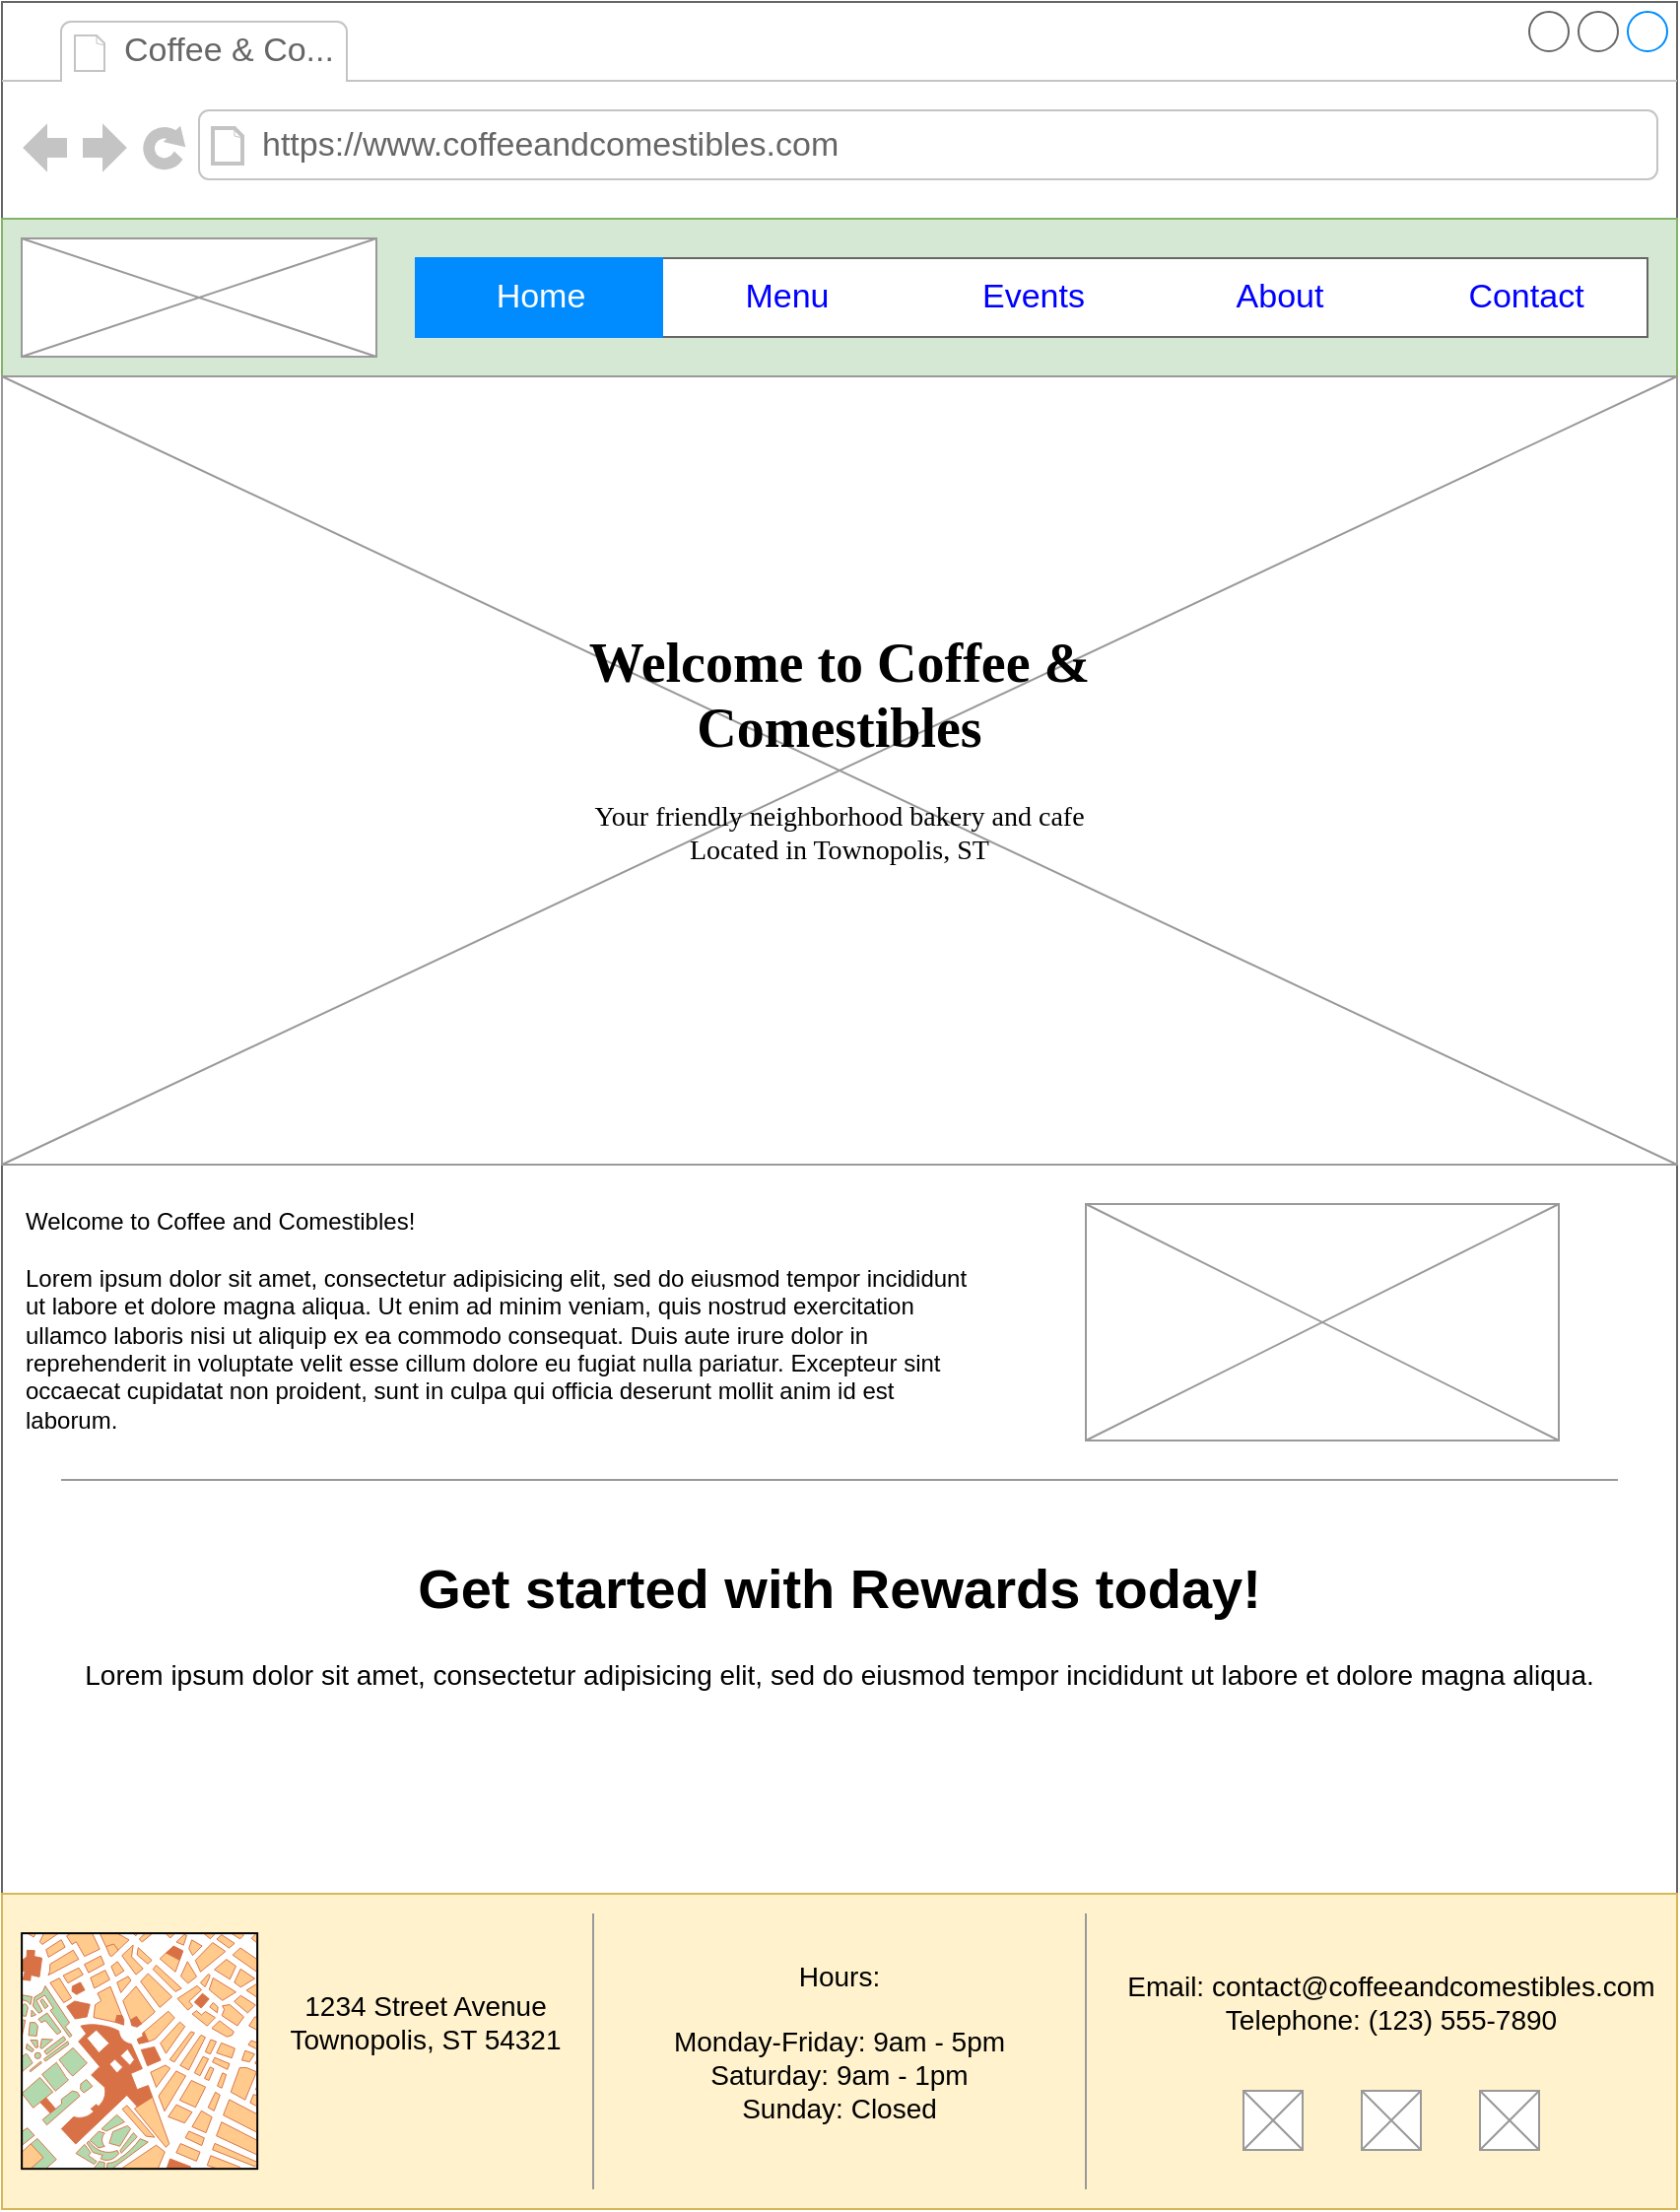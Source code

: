<mxfile version="15.4.3" type="device"><diagram id="_xqn3g_UAMISnFsxqWtC" name="Home - Desktop"><mxGraphModel dx="1038" dy="577" grid="1" gridSize="10" guides="1" tooltips="1" connect="1" arrows="1" fold="1" page="1" pageScale="1" pageWidth="850" pageHeight="1100" math="0" shadow="0"><root><mxCell id="0"/><object label="Background" id="1"><mxCell style="locked=1;" parent="0"/></object><mxCell id="c7wRi2pBHN97GsiJCrK9-2" value="" style="strokeWidth=1;shadow=0;dashed=0;align=center;html=1;shape=mxgraph.mockup.containers.browserWindow;rSize=0;strokeColor=#666666;strokeColor2=#008cff;strokeColor3=#c4c4c4;mainText=,;recursiveResize=0;" parent="1" vertex="1"><mxGeometry width="850" height="1120" as="geometry"/></mxCell><mxCell id="c7wRi2pBHN97GsiJCrK9-3" value="&lt;div&gt;Coffee &amp;amp; Co...&lt;/div&gt;" style="strokeWidth=1;shadow=0;dashed=0;align=center;html=1;shape=mxgraph.mockup.containers.anchor;fontSize=17;fontColor=#666666;align=left;" parent="c7wRi2pBHN97GsiJCrK9-2" vertex="1"><mxGeometry x="60" y="12" width="110" height="26" as="geometry"/></mxCell><mxCell id="c7wRi2pBHN97GsiJCrK9-4" value="https://www.coffeeandcomestibles.com" style="strokeWidth=1;shadow=0;dashed=0;align=center;html=1;shape=mxgraph.mockup.containers.anchor;rSize=0;fontSize=17;fontColor=#666666;align=left;" parent="c7wRi2pBHN97GsiJCrK9-2" vertex="1"><mxGeometry x="130" y="60" width="250" height="26" as="geometry"/></mxCell><object label="Content" id="c7wRi2pBHN97GsiJCrK9-19"><mxCell style="" parent="0"/></object><mxCell id="c7wRi2pBHN97GsiJCrK9-18" value="" style="rounded=0;whiteSpace=wrap;html=1;fontSize=14;align=center;fillColor=#d5e8d4;strokeColor=#82b366;" parent="c7wRi2pBHN97GsiJCrK9-19" vertex="1"><mxGeometry y="110" width="850" height="80" as="geometry"/></mxCell><mxCell id="c7wRi2pBHN97GsiJCrK9-5" value="" style="verticalLabelPosition=bottom;shadow=0;dashed=0;align=center;html=1;verticalAlign=top;strokeWidth=1;shape=mxgraph.mockup.graphics.simpleIcon;strokeColor=#999999;" parent="c7wRi2pBHN97GsiJCrK9-19" vertex="1"><mxGeometry x="10" y="120" width="180" height="60" as="geometry"/></mxCell><mxCell id="c7wRi2pBHN97GsiJCrK9-7" value="" style="whiteSpace=wrap;html=1;fillColor=#fff2cc;strokeColor=#d6b656;" parent="c7wRi2pBHN97GsiJCrK9-19" vertex="1"><mxGeometry y="960" width="850" height="160" as="geometry"/></mxCell><mxCell id="c7wRi2pBHN97GsiJCrK9-6" value="" style="verticalLabelPosition=bottom;shadow=0;dashed=0;align=center;html=1;verticalAlign=top;strokeWidth=1;shape=mxgraph.mockup.misc.map;" parent="c7wRi2pBHN97GsiJCrK9-19" vertex="1"><mxGeometry x="10" y="980" width="120" height="120" as="geometry"/></mxCell><mxCell id="c7wRi2pBHN97GsiJCrK9-8" value="&lt;div style=&quot;font-size: 14px;&quot;&gt;1234 Street Avenue&lt;/div&gt;&lt;div style=&quot;font-size: 14px;&quot;&gt;Townopolis, ST 54321&lt;br style=&quot;font-size: 14px;&quot;&gt;&lt;/div&gt;" style="text;html=1;strokeColor=none;fillColor=none;align=center;verticalAlign=middle;whiteSpace=wrap;rounded=0;fontSize=14;" parent="c7wRi2pBHN97GsiJCrK9-19" vertex="1"><mxGeometry x="140" y="1010" width="150" height="30" as="geometry"/></mxCell><mxCell id="c7wRi2pBHN97GsiJCrK9-10" value="&lt;div&gt;Hours:&lt;/div&gt;&lt;div&gt;&lt;br&gt;&lt;/div&gt;&lt;div&gt;Monday-Friday: 9am - 5pm&lt;/div&gt;&lt;div&gt;Saturday: 9am - 1pm&lt;/div&gt;&lt;div&gt;Sunday: Closed&lt;br&gt;&lt;/div&gt;" style="text;html=1;strokeColor=none;fillColor=none;align=center;verticalAlign=middle;whiteSpace=wrap;rounded=0;fontSize=14;" parent="c7wRi2pBHN97GsiJCrK9-19" vertex="1"><mxGeometry x="330" y="990" width="190" height="90" as="geometry"/></mxCell><mxCell id="c7wRi2pBHN97GsiJCrK9-12" value="" style="verticalLabelPosition=bottom;shadow=0;dashed=0;align=center;html=1;verticalAlign=top;strokeWidth=1;shape=mxgraph.mockup.graphics.simpleIcon;strokeColor=#999999;fontSize=14;" parent="c7wRi2pBHN97GsiJCrK9-19" vertex="1"><mxGeometry x="690" y="1060" width="30" height="30" as="geometry"/></mxCell><mxCell id="c7wRi2pBHN97GsiJCrK9-11" value="" style="verticalLabelPosition=bottom;shadow=0;dashed=0;align=center;html=1;verticalAlign=top;strokeWidth=1;shape=mxgraph.mockup.graphics.simpleIcon;strokeColor=#999999;fontSize=14;" parent="c7wRi2pBHN97GsiJCrK9-19" vertex="1"><mxGeometry x="630" y="1060" width="30" height="30" as="geometry"/></mxCell><mxCell id="c7wRi2pBHN97GsiJCrK9-13" value="" style="verticalLabelPosition=bottom;shadow=0;dashed=0;align=center;html=1;verticalAlign=top;strokeWidth=1;shape=mxgraph.mockup.graphics.simpleIcon;strokeColor=#999999;fontSize=14;" parent="c7wRi2pBHN97GsiJCrK9-19" vertex="1"><mxGeometry x="750" y="1060" width="30" height="30" as="geometry"/></mxCell><mxCell id="c7wRi2pBHN97GsiJCrK9-14" value="&lt;div&gt;Email: contact@coffeeandcomestibles.com&lt;/div&gt;&lt;div&gt;Telephone: (123) 555-7890&lt;br&gt;&lt;/div&gt;" style="text;html=1;strokeColor=none;fillColor=none;align=center;verticalAlign=middle;whiteSpace=wrap;rounded=0;fontSize=14;" parent="c7wRi2pBHN97GsiJCrK9-19" vertex="1"><mxGeometry x="570" y="990" width="270" height="50" as="geometry"/></mxCell><mxCell id="c7wRi2pBHN97GsiJCrK9-15" value="" style="verticalLabelPosition=bottom;shadow=0;dashed=0;align=center;html=1;verticalAlign=top;strokeWidth=1;shape=mxgraph.mockup.markup.line;strokeColor=#999999;direction=north;fontSize=14;" parent="c7wRi2pBHN97GsiJCrK9-19" vertex="1"><mxGeometry x="290" y="970" width="20" height="140" as="geometry"/></mxCell><mxCell id="c7wRi2pBHN97GsiJCrK9-16" value="" style="verticalLabelPosition=bottom;shadow=0;dashed=0;align=center;html=1;verticalAlign=top;strokeWidth=1;shape=mxgraph.mockup.markup.line;strokeColor=#999999;direction=north;fontSize=14;" parent="c7wRi2pBHN97GsiJCrK9-19" vertex="1"><mxGeometry x="540" y="970" width="20" height="140" as="geometry"/></mxCell><mxCell id="6MjI_kGyqEOv0CnuTwws-3" value="" style="group" vertex="1" connectable="0" parent="c7wRi2pBHN97GsiJCrK9-19"><mxGeometry x="210" y="130" width="625" height="40" as="geometry"/></mxCell><mxCell id="c7wRi2pBHN97GsiJCrK9-20" value="" style="strokeWidth=1;shadow=0;dashed=0;align=center;html=1;shape=mxgraph.mockup.text.rrect;rSize=0;strokeColor=#666666;fontSize=14;container=0;" parent="6MjI_kGyqEOv0CnuTwws-3" vertex="1"><mxGeometry width="625" height="40" as="geometry"/></mxCell><mxCell id="c7wRi2pBHN97GsiJCrK9-21" value="Menu" style="strokeColor=inherit;fillColor=inherit;gradientColor=inherit;strokeWidth=1;shadow=0;dashed=0;align=center;html=1;shape=mxgraph.mockup.text.rrect;rSize=0;fontSize=17;fontColor=#0000ff;" parent="6MjI_kGyqEOv0CnuTwws-3" vertex="1"><mxGeometry x="125" width="125" height="40" as="geometry"/></mxCell><mxCell id="c7wRi2pBHN97GsiJCrK9-22" value="Events" style="strokeColor=inherit;fillColor=inherit;gradientColor=inherit;strokeWidth=1;shadow=0;dashed=0;align=center;html=1;shape=mxgraph.mockup.text.rrect;rSize=0;fontSize=17;fontColor=#0000ff;" parent="6MjI_kGyqEOv0CnuTwws-3" vertex="1"><mxGeometry x="250" width="125" height="40" as="geometry"/></mxCell><mxCell id="c7wRi2pBHN97GsiJCrK9-23" value="About" style="strokeColor=inherit;fillColor=inherit;gradientColor=inherit;strokeWidth=1;shadow=0;dashed=0;align=center;html=1;shape=mxgraph.mockup.text.rrect;rSize=0;fontSize=17;fontColor=#0000ff;" parent="6MjI_kGyqEOv0CnuTwws-3" vertex="1"><mxGeometry x="375" width="125" height="40" as="geometry"/></mxCell><mxCell id="c7wRi2pBHN97GsiJCrK9-24" value="Home" style="strokeWidth=1;shadow=0;dashed=0;align=center;html=1;shape=mxgraph.mockup.text.rrect;rSize=0;fontSize=17;fontColor=#ffffff;fillColor=#008cff;strokeColor=#008cff;" parent="6MjI_kGyqEOv0CnuTwws-3" vertex="1"><mxGeometry width="125" height="40" as="geometry"/></mxCell><mxCell id="6MjI_kGyqEOv0CnuTwws-2" value="Contact" style="strokeColor=inherit;fillColor=inherit;gradientColor=inherit;strokeWidth=1;shadow=0;dashed=0;align=center;html=1;shape=mxgraph.mockup.text.rrect;rSize=0;fontSize=17;fontColor=#0000ff;" vertex="1" parent="6MjI_kGyqEOv0CnuTwws-3"><mxGeometry x="500" width="125" height="40" as="geometry"/></mxCell><mxCell id="6MjI_kGyqEOv0CnuTwws-4" value="" style="verticalLabelPosition=bottom;shadow=0;dashed=0;align=center;html=1;verticalAlign=top;strokeWidth=1;shape=mxgraph.mockup.graphics.simpleIcon;strokeColor=#999999;fontSize=14;" vertex="1" parent="c7wRi2pBHN97GsiJCrK9-19"><mxGeometry y="190" width="850" height="400" as="geometry"/></mxCell><mxCell id="6MjI_kGyqEOv0CnuTwws-7" value="" style="verticalLabelPosition=bottom;shadow=0;dashed=0;align=center;html=1;verticalAlign=top;strokeWidth=1;shape=mxgraph.mockup.graphics.simpleIcon;strokeColor=#999999;fontSize=14;" vertex="1" parent="c7wRi2pBHN97GsiJCrK9-19"><mxGeometry x="550" y="610" width="240" height="120" as="geometry"/></mxCell><mxCell id="6MjI_kGyqEOv0CnuTwws-6" value="&lt;div&gt;Welcome to Coffee and Comestibles!&lt;/div&gt;&lt;div&gt;&lt;br&gt;&lt;/div&gt;&lt;div&gt;Lorem ipsum dolor sit amet, consectetur adipisicing elit, sed do eiusmod tempor incididunt ut labore et dolore magna aliqua. Ut enim ad minim veniam, quis nostrud exercitation ullamco laboris nisi ut aliquip ex ea commodo consequat. Duis aute irure dolor in reprehenderit in voluptate velit esse cillum dolore eu fugiat nulla pariatur. Excepteur sint occaecat cupidatat non proident, sunt in culpa qui officia deserunt mollit anim id est laborum.&lt;/div&gt;" style="text;spacingTop=-5;whiteSpace=wrap;html=1;align=left;fontSize=12;fontFamily=Helvetica;fillColor=none;strokeColor=none;" vertex="1" parent="c7wRi2pBHN97GsiJCrK9-19"><mxGeometry x="10" y="610" width="480" height="110" as="geometry"/></mxCell><mxCell id="6MjI_kGyqEOv0CnuTwws-10" value="&lt;h1&gt;&lt;font face=&quot;Georgia&quot;&gt;Welcome to Coffee &amp;amp; Comestibles&lt;/font&gt;&lt;br&gt;&lt;/h1&gt;&lt;p&gt;&lt;font face=&quot;Verdana&quot;&gt;Your friendly neighborhood bakery and cafe&lt;br&gt;Located in Townopolis, ST&lt;/font&gt;&lt;br&gt;&lt;/p&gt;" style="text;html=1;strokeColor=none;fillColor=none;spacing=5;spacingTop=-20;whiteSpace=wrap;overflow=hidden;rounded=0;fontSize=14;align=center;" vertex="1" parent="c7wRi2pBHN97GsiJCrK9-19"><mxGeometry x="260" y="310" width="330" height="150" as="geometry"/></mxCell><mxCell id="6MjI_kGyqEOv0CnuTwws-8" value="" style="verticalLabelPosition=bottom;shadow=0;dashed=0;align=center;html=1;verticalAlign=top;strokeWidth=1;shape=mxgraph.mockup.markup.line;strokeColor=#999999;fontSize=14;" vertex="1" parent="c7wRi2pBHN97GsiJCrK9-19"><mxGeometry x="30" y="740" width="790" height="20" as="geometry"/></mxCell><mxCell id="6MjI_kGyqEOv0CnuTwws-9" value="&lt;h1&gt;Get started with Rewards today!&lt;br&gt;&lt;/h1&gt;&lt;p&gt;Lorem ipsum dolor sit amet, consectetur adipisicing elit, sed do eiusmod tempor incididunt ut labore et dolore magna aliqua.&lt;/p&gt;" style="text;html=1;strokeColor=none;fillColor=none;spacing=5;spacingTop=0;whiteSpace=wrap;overflow=hidden;rounded=0;fontSize=14;align=center;" vertex="1" parent="c7wRi2pBHN97GsiJCrK9-19"><mxGeometry x="20" y="760" width="810" height="190" as="geometry"/></mxCell></root></mxGraphModel></diagram></mxfile>
